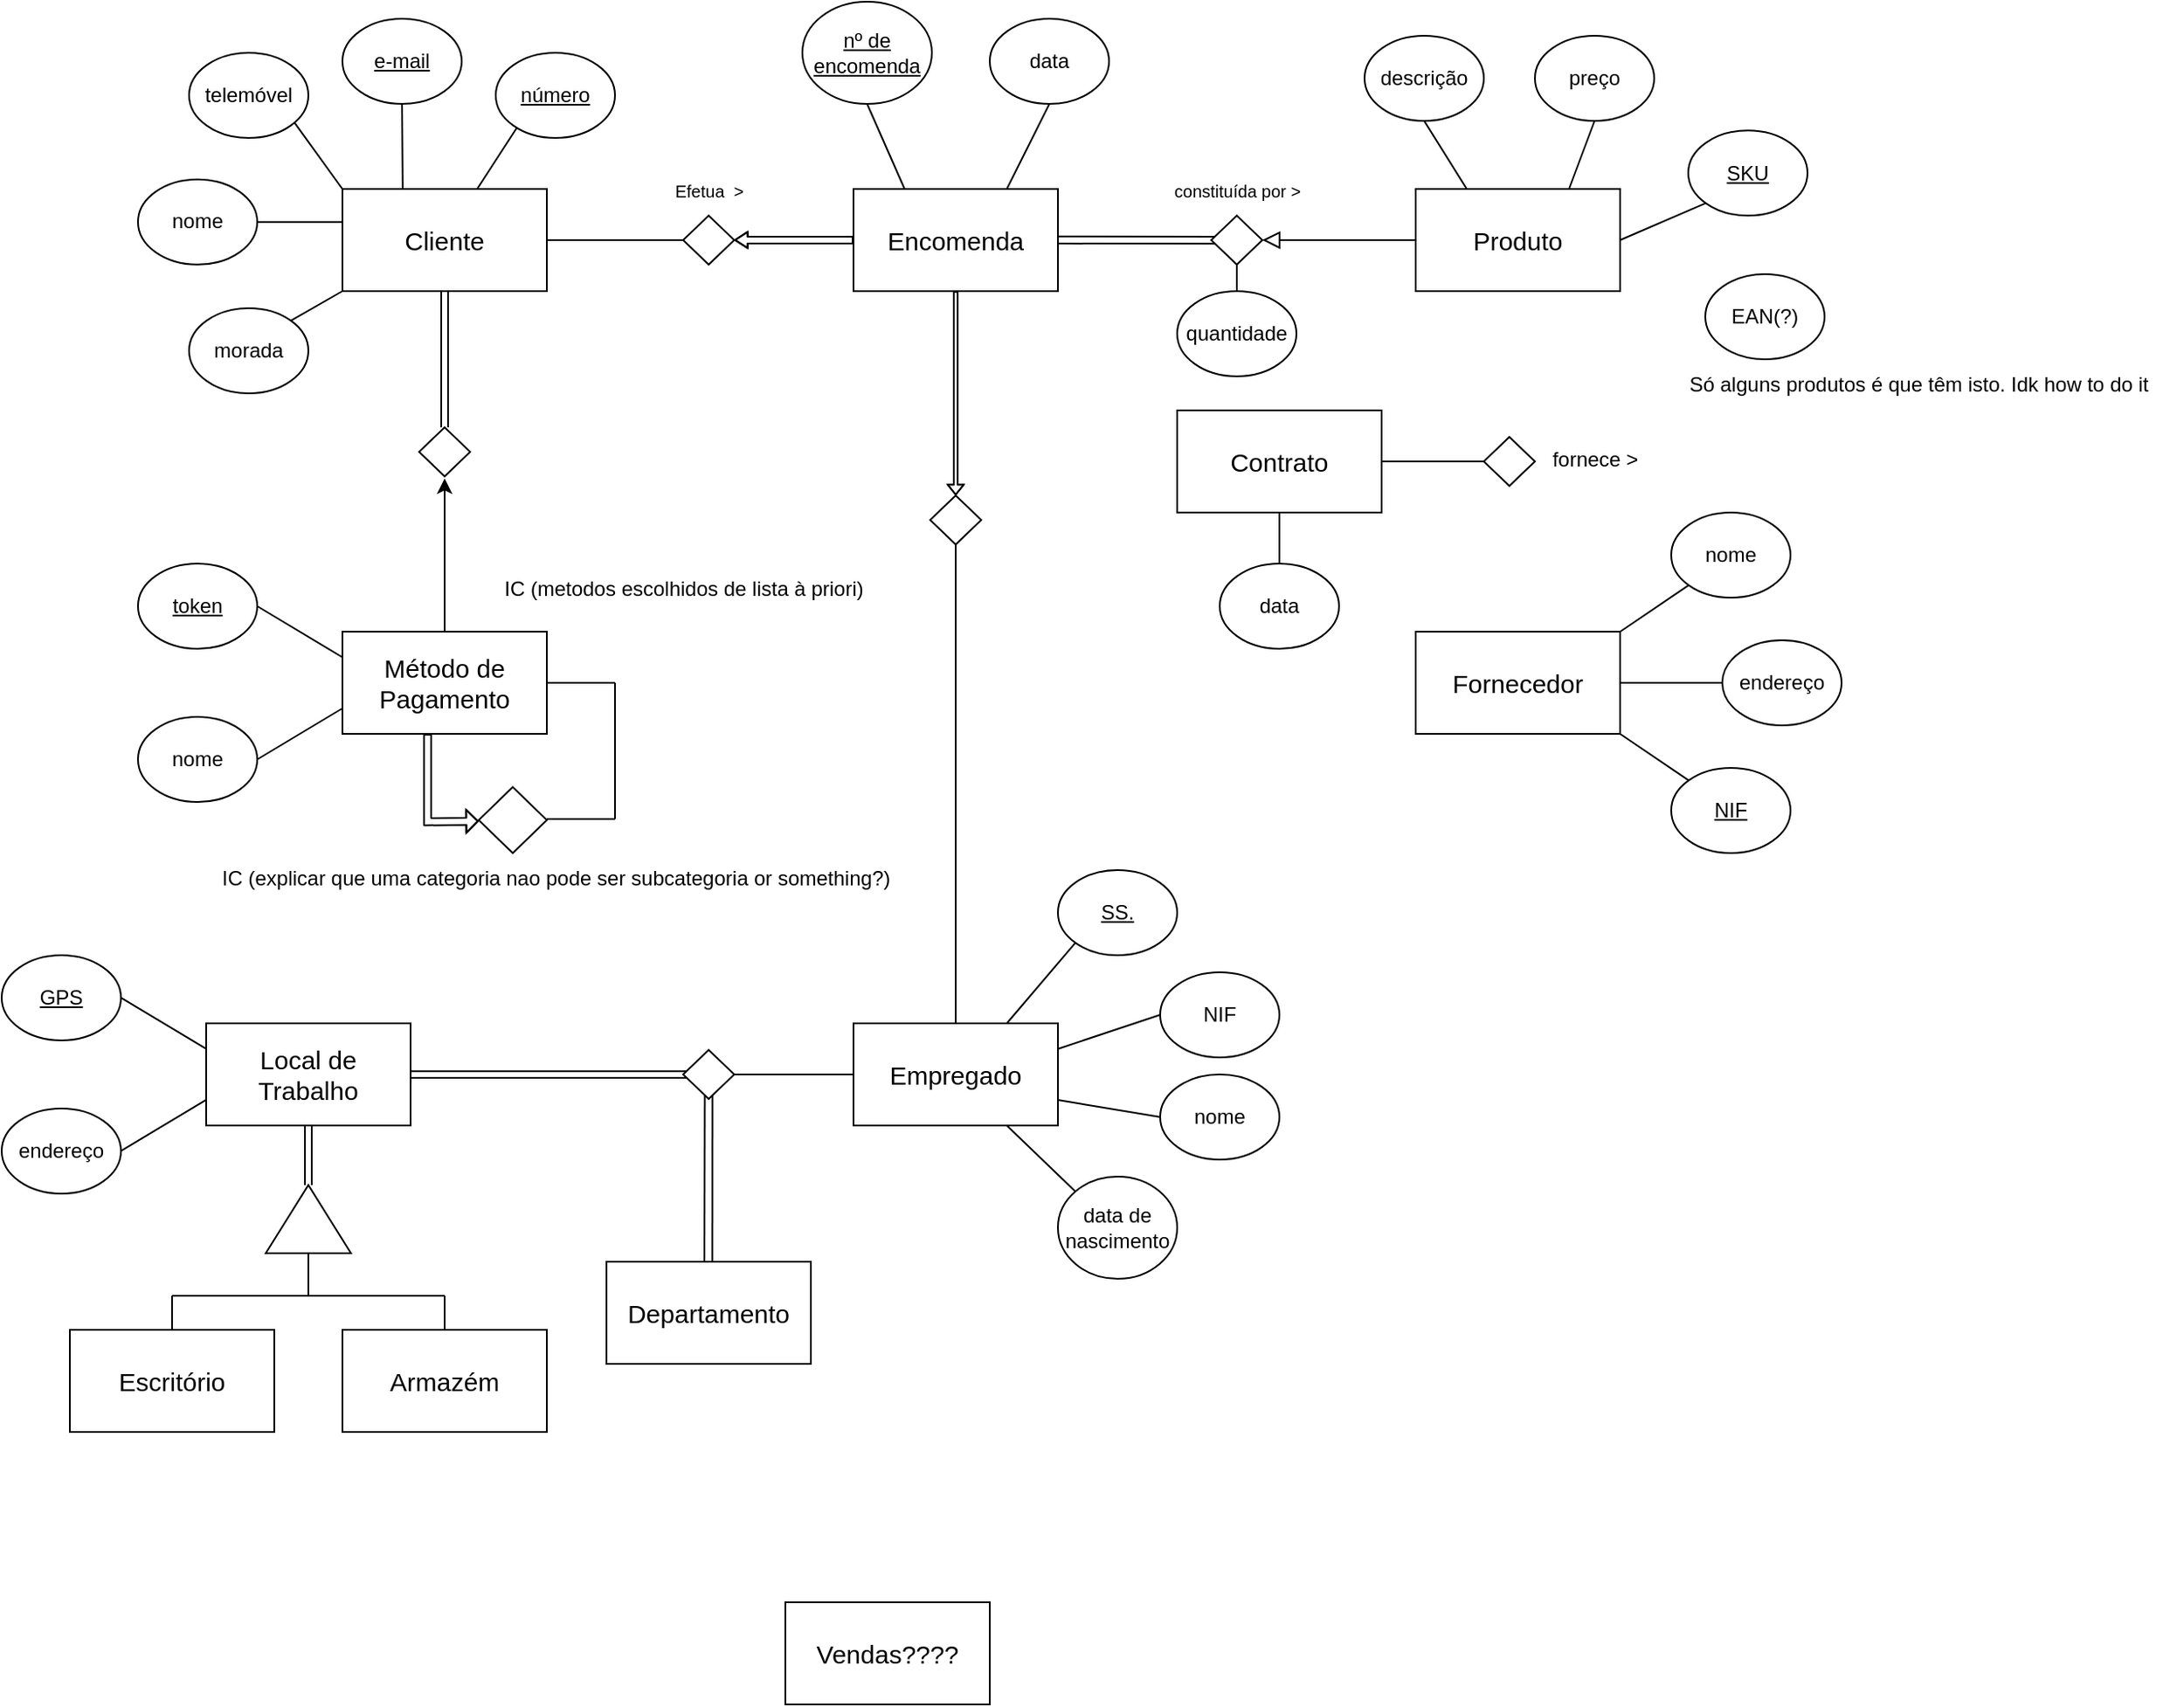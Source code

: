 <mxGraphModel dx="2562" dy="1029" grid="1" gridSize="10" guides="1" tooltips="1" connect="1" arrows="1" fold="1" page="1" pageScale="1" pageWidth="827" pageHeight="1169" math="0" shadow="0">
  <root>
    <mxCell id="WIyWlLk6GJQsqaUBKTNV-0" />
    <mxCell id="WIyWlLk6GJQsqaUBKTNV-1" parent="WIyWlLk6GJQsqaUBKTNV-0" />
    <mxCell id="dUlK9dB9uf_rlsajjsYS-0" value="&lt;font style=&quot;font-size: 15px;&quot;&gt;Cliente&lt;/font&gt;" style="rounded=0;whiteSpace=wrap;html=1;" parent="WIyWlLk6GJQsqaUBKTNV-1" vertex="1">
      <mxGeometry x="120" y="110" width="120" height="60" as="geometry" />
    </mxCell>
    <mxCell id="dUlK9dB9uf_rlsajjsYS-1" value="" style="rhombus;whiteSpace=wrap;html=1;" parent="WIyWlLk6GJQsqaUBKTNV-1" vertex="1">
      <mxGeometry x="320" y="125.63" width="30" height="28.75" as="geometry" />
    </mxCell>
    <mxCell id="GSne50RD3aK7SdSidEnD-7" style="edgeStyle=orthogonalEdgeStyle;rounded=0;orthogonalLoop=1;jettySize=auto;html=1;exitX=0.5;exitY=1;exitDx=0;exitDy=0;entryX=0.5;entryY=0;entryDx=0;entryDy=0;shape=flexArrow;strokeWidth=1;endSize=1.612;endWidth=6.097;width=2.245;" edge="1" parent="WIyWlLk6GJQsqaUBKTNV-1" source="dUlK9dB9uf_rlsajjsYS-2" target="GSne50RD3aK7SdSidEnD-0">
      <mxGeometry relative="1" as="geometry">
        <Array as="points">
          <mxPoint x="480" y="270" />
          <mxPoint x="480" y="270" />
        </Array>
      </mxGeometry>
    </mxCell>
    <mxCell id="dUlK9dB9uf_rlsajjsYS-2" value="&lt;font style=&quot;font-size: 15px;&quot;&gt;Encomenda&lt;/font&gt;" style="rounded=0;whiteSpace=wrap;html=1;" parent="WIyWlLk6GJQsqaUBKTNV-1" vertex="1">
      <mxGeometry x="420" y="110.01" width="120" height="60" as="geometry" />
    </mxCell>
    <mxCell id="dUlK9dB9uf_rlsajjsYS-3" value="" style="endArrow=none;html=1;rounded=0;entryX=0;entryY=0.5;entryDx=0;entryDy=0;exitX=1;exitY=0.5;exitDx=0;exitDy=0;" parent="WIyWlLk6GJQsqaUBKTNV-1" source="dUlK9dB9uf_rlsajjsYS-0" target="dUlK9dB9uf_rlsajjsYS-1" edge="1">
      <mxGeometry width="50" height="50" relative="1" as="geometry">
        <mxPoint x="270" y="180" as="sourcePoint" />
        <mxPoint x="320" y="130" as="targetPoint" />
      </mxGeometry>
    </mxCell>
    <mxCell id="dUlK9dB9uf_rlsajjsYS-9" value="" style="shape=flexArrow;endArrow=classic;html=1;rounded=0;endWidth=4.567;endSize=2.118;width=3.958;" parent="WIyWlLk6GJQsqaUBKTNV-1" edge="1">
      <mxGeometry width="50" height="50" relative="1" as="geometry">
        <mxPoint x="420" y="140" as="sourcePoint" />
        <mxPoint x="350" y="139.96" as="targetPoint" />
        <Array as="points">
          <mxPoint x="390" y="139.96" />
        </Array>
      </mxGeometry>
    </mxCell>
    <mxCell id="dUlK9dB9uf_rlsajjsYS-12" value="&lt;u&gt;número&lt;/u&gt;" style="ellipse;whiteSpace=wrap;html=1;" parent="WIyWlLk6GJQsqaUBKTNV-1" vertex="1">
      <mxGeometry x="210" y="30" width="70" height="50" as="geometry" />
    </mxCell>
    <mxCell id="dUlK9dB9uf_rlsajjsYS-14" value="e-mail" style="ellipse;whiteSpace=wrap;html=1;fontStyle=4" parent="WIyWlLk6GJQsqaUBKTNV-1" vertex="1">
      <mxGeometry x="120" y="10" width="70" height="50" as="geometry" />
    </mxCell>
    <mxCell id="dUlK9dB9uf_rlsajjsYS-16" value="telemóvel" style="ellipse;whiteSpace=wrap;html=1;" parent="WIyWlLk6GJQsqaUBKTNV-1" vertex="1">
      <mxGeometry x="30" y="30" width="70" height="50" as="geometry" />
    </mxCell>
    <mxCell id="dUlK9dB9uf_rlsajjsYS-17" value="nome" style="ellipse;whiteSpace=wrap;html=1;" parent="WIyWlLk6GJQsqaUBKTNV-1" vertex="1">
      <mxGeometry y="104.38" width="70" height="50" as="geometry" />
    </mxCell>
    <mxCell id="dUlK9dB9uf_rlsajjsYS-18" value="morada" style="ellipse;whiteSpace=wrap;html=1;" parent="WIyWlLk6GJQsqaUBKTNV-1" vertex="1">
      <mxGeometry x="30" y="180" width="70" height="50" as="geometry" />
    </mxCell>
    <mxCell id="dUlK9dB9uf_rlsajjsYS-19" value="" style="endArrow=none;html=1;rounded=0;entryX=0.5;entryY=1;entryDx=0;entryDy=0;exitX=0.295;exitY=0.005;exitDx=0;exitDy=0;exitPerimeter=0;" parent="WIyWlLk6GJQsqaUBKTNV-1" source="dUlK9dB9uf_rlsajjsYS-0" target="dUlK9dB9uf_rlsajjsYS-14" edge="1">
      <mxGeometry width="50" height="50" relative="1" as="geometry">
        <mxPoint x="120" y="160" as="sourcePoint" />
        <mxPoint x="170" y="110" as="targetPoint" />
      </mxGeometry>
    </mxCell>
    <mxCell id="dUlK9dB9uf_rlsajjsYS-21" value="" style="endArrow=none;html=1;rounded=0;entryX=0.175;entryY=0.885;entryDx=0;entryDy=0;entryPerimeter=0;exitX=0.659;exitY=0;exitDx=0;exitDy=0;exitPerimeter=0;" parent="WIyWlLk6GJQsqaUBKTNV-1" source="dUlK9dB9uf_rlsajjsYS-0" target="dUlK9dB9uf_rlsajjsYS-12" edge="1">
      <mxGeometry width="50" height="50" relative="1" as="geometry">
        <mxPoint x="130" y="130" as="sourcePoint" />
        <mxPoint x="180" y="80" as="targetPoint" />
      </mxGeometry>
    </mxCell>
    <mxCell id="dUlK9dB9uf_rlsajjsYS-22" value="" style="endArrow=none;html=1;rounded=0;entryX=0.883;entryY=0.819;entryDx=0;entryDy=0;entryPerimeter=0;exitX=0;exitY=0;exitDx=0;exitDy=0;" parent="WIyWlLk6GJQsqaUBKTNV-1" source="dUlK9dB9uf_rlsajjsYS-0" target="dUlK9dB9uf_rlsajjsYS-16" edge="1">
      <mxGeometry width="50" height="50" relative="1" as="geometry">
        <mxPoint x="100" y="120" as="sourcePoint" />
        <mxPoint x="150" y="70" as="targetPoint" />
      </mxGeometry>
    </mxCell>
    <mxCell id="dUlK9dB9uf_rlsajjsYS-23" value="" style="endArrow=none;html=1;rounded=0;entryX=0.001;entryY=0.323;entryDx=0;entryDy=0;entryPerimeter=0;exitX=1;exitY=0.5;exitDx=0;exitDy=0;" parent="WIyWlLk6GJQsqaUBKTNV-1" source="dUlK9dB9uf_rlsajjsYS-17" target="dUlK9dB9uf_rlsajjsYS-0" edge="1">
      <mxGeometry width="50" height="50" relative="1" as="geometry">
        <mxPoint x="50" y="150" as="sourcePoint" />
        <mxPoint x="100" y="100" as="targetPoint" />
      </mxGeometry>
    </mxCell>
    <mxCell id="dUlK9dB9uf_rlsajjsYS-24" value="" style="endArrow=none;html=1;rounded=0;exitX=1;exitY=0;exitDx=0;exitDy=0;entryX=0;entryY=1;entryDx=0;entryDy=0;" parent="WIyWlLk6GJQsqaUBKTNV-1" source="dUlK9dB9uf_rlsajjsYS-18" target="dUlK9dB9uf_rlsajjsYS-0" edge="1">
      <mxGeometry width="50" height="50" relative="1" as="geometry">
        <mxPoint x="70" y="200" as="sourcePoint" />
        <mxPoint x="120" y="150" as="targetPoint" />
      </mxGeometry>
    </mxCell>
    <mxCell id="dUlK9dB9uf_rlsajjsYS-26" value="&lt;u&gt;nº de encomenda&lt;/u&gt;" style="ellipse;whiteSpace=wrap;html=1;" parent="WIyWlLk6GJQsqaUBKTNV-1" vertex="1">
      <mxGeometry x="390" width="76" height="60" as="geometry" />
    </mxCell>
    <mxCell id="dUlK9dB9uf_rlsajjsYS-27" value="data" style="ellipse;whiteSpace=wrap;html=1;" parent="WIyWlLk6GJQsqaUBKTNV-1" vertex="1">
      <mxGeometry x="500" y="10" width="70" height="50" as="geometry" />
    </mxCell>
    <mxCell id="dUlK9dB9uf_rlsajjsYS-28" value="" style="endArrow=none;html=1;rounded=0;entryX=0.5;entryY=1;entryDx=0;entryDy=0;exitX=0.75;exitY=0;exitDx=0;exitDy=0;" parent="WIyWlLk6GJQsqaUBKTNV-1" source="dUlK9dB9uf_rlsajjsYS-2" target="dUlK9dB9uf_rlsajjsYS-27" edge="1">
      <mxGeometry width="50" height="50" relative="1" as="geometry">
        <mxPoint x="480" y="140" as="sourcePoint" />
        <mxPoint x="530" y="90" as="targetPoint" />
      </mxGeometry>
    </mxCell>
    <mxCell id="dUlK9dB9uf_rlsajjsYS-29" value="" style="endArrow=none;html=1;rounded=0;entryX=0.5;entryY=1;entryDx=0;entryDy=0;exitX=0.25;exitY=0;exitDx=0;exitDy=0;" parent="WIyWlLk6GJQsqaUBKTNV-1" source="dUlK9dB9uf_rlsajjsYS-2" target="dUlK9dB9uf_rlsajjsYS-26" edge="1">
      <mxGeometry width="50" height="50" relative="1" as="geometry">
        <mxPoint x="490" y="120" as="sourcePoint" />
        <mxPoint x="540" y="70" as="targetPoint" />
      </mxGeometry>
    </mxCell>
    <mxCell id="dUlK9dB9uf_rlsajjsYS-30" value="" style="rhombus;whiteSpace=wrap;html=1;" parent="WIyWlLk6GJQsqaUBKTNV-1" vertex="1">
      <mxGeometry x="630" y="125.63" width="30" height="28.75" as="geometry" />
    </mxCell>
    <mxCell id="dUlK9dB9uf_rlsajjsYS-31" value="&lt;font style=&quot;font-size: 15px;&quot;&gt;Produto&lt;/font&gt;" style="rounded=0;whiteSpace=wrap;html=1;" parent="WIyWlLk6GJQsqaUBKTNV-1" vertex="1">
      <mxGeometry x="750" y="110" width="120" height="60" as="geometry" />
    </mxCell>
    <mxCell id="dUlK9dB9uf_rlsajjsYS-32" value="" style="rounded=0;html=1;jettySize=auto;orthogonalLoop=1;fontSize=11;endArrow=block;endFill=0;endSize=8;strokeWidth=1;shadow=0;labelBackgroundColor=none;edgeStyle=orthogonalEdgeStyle;entryX=1;entryY=0.5;entryDx=0;entryDy=0;exitX=0;exitY=0.5;exitDx=0;exitDy=0;" parent="WIyWlLk6GJQsqaUBKTNV-1" source="dUlK9dB9uf_rlsajjsYS-31" target="dUlK9dB9uf_rlsajjsYS-30" edge="1">
      <mxGeometry relative="1" as="geometry">
        <mxPoint x="700.03" y="114.37" as="sourcePoint" />
        <mxPoint x="699.996" y="164.398" as="targetPoint" />
        <Array as="points" />
      </mxGeometry>
    </mxCell>
    <mxCell id="dUlK9dB9uf_rlsajjsYS-34" value="" style="endArrow=none;html=1;rounded=0;entryX=0.069;entryY=0.43;entryDx=0;entryDy=0;entryPerimeter=0;exitX=1;exitY=0.465;exitDx=0;exitDy=0;exitPerimeter=0;" parent="WIyWlLk6GJQsqaUBKTNV-1" source="dUlK9dB9uf_rlsajjsYS-2" target="dUlK9dB9uf_rlsajjsYS-30" edge="1">
      <mxGeometry width="50" height="50" relative="1" as="geometry">
        <mxPoint x="560" y="180" as="sourcePoint" />
        <mxPoint x="610" y="130" as="targetPoint" />
      </mxGeometry>
    </mxCell>
    <mxCell id="dUlK9dB9uf_rlsajjsYS-35" value="" style="endArrow=none;html=1;rounded=0;entryX=0.071;entryY=0.574;entryDx=0;entryDy=0;entryPerimeter=0;exitX=1.002;exitY=0.534;exitDx=0;exitDy=0;exitPerimeter=0;" parent="WIyWlLk6GJQsqaUBKTNV-1" source="dUlK9dB9uf_rlsajjsYS-2" target="dUlK9dB9uf_rlsajjsYS-30" edge="1">
      <mxGeometry width="50" height="50" relative="1" as="geometry">
        <mxPoint x="540" y="139.96" as="sourcePoint" />
        <mxPoint x="632" y="139.96" as="targetPoint" />
      </mxGeometry>
    </mxCell>
    <mxCell id="dUlK9dB9uf_rlsajjsYS-36" value="descrição" style="ellipse;whiteSpace=wrap;html=1;" parent="WIyWlLk6GJQsqaUBKTNV-1" vertex="1">
      <mxGeometry x="720" y="20" width="70" height="50" as="geometry" />
    </mxCell>
    <mxCell id="dUlK9dB9uf_rlsajjsYS-37" value="preço" style="ellipse;whiteSpace=wrap;html=1;" parent="WIyWlLk6GJQsqaUBKTNV-1" vertex="1">
      <mxGeometry x="820" y="20" width="70" height="50" as="geometry" />
    </mxCell>
    <mxCell id="dUlK9dB9uf_rlsajjsYS-38" value="&lt;u&gt;SKU&lt;/u&gt;" style="ellipse;whiteSpace=wrap;html=1;" parent="WIyWlLk6GJQsqaUBKTNV-1" vertex="1">
      <mxGeometry x="910" y="75.63" width="70" height="50" as="geometry" />
    </mxCell>
    <mxCell id="dUlK9dB9uf_rlsajjsYS-40" value="EAN(?)" style="ellipse;whiteSpace=wrap;html=1;" parent="WIyWlLk6GJQsqaUBKTNV-1" vertex="1">
      <mxGeometry x="920" y="160" width="70" height="50" as="geometry" />
    </mxCell>
    <mxCell id="dUlK9dB9uf_rlsajjsYS-41" value="" style="endArrow=none;html=1;rounded=0;entryX=0.5;entryY=1;entryDx=0;entryDy=0;exitX=0.25;exitY=0;exitDx=0;exitDy=0;" parent="WIyWlLk6GJQsqaUBKTNV-1" source="dUlK9dB9uf_rlsajjsYS-31" target="dUlK9dB9uf_rlsajjsYS-36" edge="1">
      <mxGeometry width="50" height="50" relative="1" as="geometry">
        <mxPoint x="710" y="170" as="sourcePoint" />
        <mxPoint x="760" y="120" as="targetPoint" />
      </mxGeometry>
    </mxCell>
    <mxCell id="dUlK9dB9uf_rlsajjsYS-42" value="" style="endArrow=none;html=1;rounded=0;entryX=0.5;entryY=1;entryDx=0;entryDy=0;exitX=0.75;exitY=0;exitDx=0;exitDy=0;" parent="WIyWlLk6GJQsqaUBKTNV-1" source="dUlK9dB9uf_rlsajjsYS-31" target="dUlK9dB9uf_rlsajjsYS-37" edge="1">
      <mxGeometry width="50" height="50" relative="1" as="geometry">
        <mxPoint x="710" y="150" as="sourcePoint" />
        <mxPoint x="760" y="100" as="targetPoint" />
      </mxGeometry>
    </mxCell>
    <mxCell id="dUlK9dB9uf_rlsajjsYS-43" value="" style="endArrow=none;html=1;rounded=0;entryX=0;entryY=1;entryDx=0;entryDy=0;exitX=1;exitY=0.5;exitDx=0;exitDy=0;" parent="WIyWlLk6GJQsqaUBKTNV-1" source="dUlK9dB9uf_rlsajjsYS-31" target="dUlK9dB9uf_rlsajjsYS-38" edge="1">
      <mxGeometry width="50" height="50" relative="1" as="geometry">
        <mxPoint x="830" y="170" as="sourcePoint" />
        <mxPoint x="880" y="120" as="targetPoint" />
      </mxGeometry>
    </mxCell>
    <mxCell id="dUlK9dB9uf_rlsajjsYS-44" value="&lt;font style=&quot;font-size: 10px;&quot;&gt;Efetua&amp;nbsp; &amp;gt;&lt;/font&gt;" style="text;html=1;align=center;verticalAlign=middle;resizable=0;points=[];autosize=1;strokeColor=none;fillColor=none;" parent="WIyWlLk6GJQsqaUBKTNV-1" vertex="1">
      <mxGeometry x="300" y="95.63" width="70" height="30" as="geometry" />
    </mxCell>
    <mxCell id="dUlK9dB9uf_rlsajjsYS-45" value="&lt;font style=&quot;font-size: 10px;&quot;&gt;constituída por &amp;gt;&lt;/font&gt;" style="text;html=1;align=center;verticalAlign=middle;resizable=0;points=[];autosize=1;strokeColor=none;fillColor=none;" parent="WIyWlLk6GJQsqaUBKTNV-1" vertex="1">
      <mxGeometry x="595" y="95.63" width="100" height="30" as="geometry" />
    </mxCell>
    <mxCell id="dUlK9dB9uf_rlsajjsYS-46" value="&lt;font style=&quot;font-size: 15px;&quot;&gt;Fornecedor&lt;/font&gt;" style="rounded=0;whiteSpace=wrap;html=1;" parent="WIyWlLk6GJQsqaUBKTNV-1" vertex="1">
      <mxGeometry x="750" y="370" width="120" height="60" as="geometry" />
    </mxCell>
    <mxCell id="dUlK9dB9uf_rlsajjsYS-47" value="&lt;font style=&quot;font-size: 15px;&quot;&gt;Método de Pagamento&lt;/font&gt;" style="rounded=0;whiteSpace=wrap;html=1;" parent="WIyWlLk6GJQsqaUBKTNV-1" vertex="1">
      <mxGeometry x="120" y="370" width="120" height="60" as="geometry" />
    </mxCell>
    <mxCell id="dUlK9dB9uf_rlsajjsYS-49" value="&lt;u&gt;token&lt;/u&gt;" style="ellipse;whiteSpace=wrap;html=1;" parent="WIyWlLk6GJQsqaUBKTNV-1" vertex="1">
      <mxGeometry y="330" width="70" height="50" as="geometry" />
    </mxCell>
    <mxCell id="dUlK9dB9uf_rlsajjsYS-50" value="nome" style="ellipse;whiteSpace=wrap;html=1;" parent="WIyWlLk6GJQsqaUBKTNV-1" vertex="1">
      <mxGeometry y="420" width="70" height="50" as="geometry" />
    </mxCell>
    <mxCell id="dUlK9dB9uf_rlsajjsYS-51" value="" style="endArrow=none;html=1;rounded=0;exitX=1;exitY=0.5;exitDx=0;exitDy=0;entryX=0;entryY=0.25;entryDx=0;entryDy=0;" parent="WIyWlLk6GJQsqaUBKTNV-1" source="dUlK9dB9uf_rlsajjsYS-49" target="dUlK9dB9uf_rlsajjsYS-47" edge="1">
      <mxGeometry width="50" height="50" relative="1" as="geometry">
        <mxPoint x="50" y="410" as="sourcePoint" />
        <mxPoint x="100" y="360" as="targetPoint" />
      </mxGeometry>
    </mxCell>
    <mxCell id="dUlK9dB9uf_rlsajjsYS-52" value="" style="endArrow=none;html=1;rounded=0;entryX=0;entryY=0.75;entryDx=0;entryDy=0;exitX=1;exitY=0.5;exitDx=0;exitDy=0;" parent="WIyWlLk6GJQsqaUBKTNV-1" source="dUlK9dB9uf_rlsajjsYS-50" target="dUlK9dB9uf_rlsajjsYS-47" edge="1">
      <mxGeometry width="50" height="50" relative="1" as="geometry">
        <mxPoint x="60" y="450" as="sourcePoint" />
        <mxPoint x="110" y="400" as="targetPoint" />
      </mxGeometry>
    </mxCell>
    <mxCell id="dUlK9dB9uf_rlsajjsYS-53" value="&lt;font style=&quot;font-size: 15px;&quot;&gt;Local de Trabalho&lt;/font&gt;" style="rounded=0;whiteSpace=wrap;html=1;" parent="WIyWlLk6GJQsqaUBKTNV-1" vertex="1">
      <mxGeometry x="40" y="599.99" width="120" height="60" as="geometry" />
    </mxCell>
    <mxCell id="GSne50RD3aK7SdSidEnD-6" style="edgeStyle=orthogonalEdgeStyle;rounded=0;orthogonalLoop=1;jettySize=auto;html=1;exitX=0.5;exitY=0;exitDx=0;exitDy=0;entryX=0.5;entryY=1;entryDx=0;entryDy=0;endArrow=none;endFill=0;" edge="1" parent="WIyWlLk6GJQsqaUBKTNV-1" source="dUlK9dB9uf_rlsajjsYS-54" target="GSne50RD3aK7SdSidEnD-0">
      <mxGeometry relative="1" as="geometry" />
    </mxCell>
    <mxCell id="dUlK9dB9uf_rlsajjsYS-54" value="&lt;font style=&quot;font-size: 15px;&quot;&gt;Empregado&lt;/font&gt;" style="rounded=0;whiteSpace=wrap;html=1;" parent="WIyWlLk6GJQsqaUBKTNV-1" vertex="1">
      <mxGeometry x="420" y="600" width="120" height="60" as="geometry" />
    </mxCell>
    <mxCell id="dUlK9dB9uf_rlsajjsYS-55" value="&lt;u&gt;SS.&lt;/u&gt;" style="ellipse;whiteSpace=wrap;html=1;" parent="WIyWlLk6GJQsqaUBKTNV-1" vertex="1">
      <mxGeometry x="540" y="510" width="70" height="50" as="geometry" />
    </mxCell>
    <mxCell id="dUlK9dB9uf_rlsajjsYS-57" value="NIF" style="ellipse;whiteSpace=wrap;html=1;" parent="WIyWlLk6GJQsqaUBKTNV-1" vertex="1">
      <mxGeometry x="600" y="570" width="70" height="50" as="geometry" />
    </mxCell>
    <mxCell id="dUlK9dB9uf_rlsajjsYS-58" value="nome" style="ellipse;whiteSpace=wrap;html=1;" parent="WIyWlLk6GJQsqaUBKTNV-1" vertex="1">
      <mxGeometry x="600" y="630" width="70" height="50" as="geometry" />
    </mxCell>
    <mxCell id="dUlK9dB9uf_rlsajjsYS-59" value="data de nascimento" style="ellipse;whiteSpace=wrap;html=1;" parent="WIyWlLk6GJQsqaUBKTNV-1" vertex="1">
      <mxGeometry x="540" y="690" width="70" height="60" as="geometry" />
    </mxCell>
    <mxCell id="dUlK9dB9uf_rlsajjsYS-60" value="" style="endArrow=none;html=1;rounded=0;entryX=0;entryY=0;entryDx=0;entryDy=0;exitX=0.75;exitY=1;exitDx=0;exitDy=0;" parent="WIyWlLk6GJQsqaUBKTNV-1" source="dUlK9dB9uf_rlsajjsYS-54" target="dUlK9dB9uf_rlsajjsYS-59" edge="1">
      <mxGeometry width="50" height="50" relative="1" as="geometry">
        <mxPoint x="460" y="740" as="sourcePoint" />
        <mxPoint x="510" y="690" as="targetPoint" />
      </mxGeometry>
    </mxCell>
    <mxCell id="dUlK9dB9uf_rlsajjsYS-61" value="" style="endArrow=none;html=1;rounded=0;entryX=0;entryY=1;entryDx=0;entryDy=0;exitX=0.75;exitY=0;exitDx=0;exitDy=0;" parent="WIyWlLk6GJQsqaUBKTNV-1" source="dUlK9dB9uf_rlsajjsYS-54" target="dUlK9dB9uf_rlsajjsYS-55" edge="1">
      <mxGeometry width="50" height="50" relative="1" as="geometry">
        <mxPoint x="470" y="620" as="sourcePoint" />
        <mxPoint x="520" y="570" as="targetPoint" />
      </mxGeometry>
    </mxCell>
    <mxCell id="dUlK9dB9uf_rlsajjsYS-62" value="" style="endArrow=none;html=1;rounded=0;entryX=0;entryY=0.5;entryDx=0;entryDy=0;exitX=1;exitY=0.25;exitDx=0;exitDy=0;" parent="WIyWlLk6GJQsqaUBKTNV-1" source="dUlK9dB9uf_rlsajjsYS-54" target="dUlK9dB9uf_rlsajjsYS-57" edge="1">
      <mxGeometry width="50" height="50" relative="1" as="geometry">
        <mxPoint x="530" y="680" as="sourcePoint" />
        <mxPoint x="580" y="630" as="targetPoint" />
      </mxGeometry>
    </mxCell>
    <mxCell id="dUlK9dB9uf_rlsajjsYS-63" value="" style="endArrow=none;html=1;rounded=0;entryX=0;entryY=0.5;entryDx=0;entryDy=0;exitX=1;exitY=0.75;exitDx=0;exitDy=0;" parent="WIyWlLk6GJQsqaUBKTNV-1" source="dUlK9dB9uf_rlsajjsYS-54" target="dUlK9dB9uf_rlsajjsYS-58" edge="1">
      <mxGeometry width="50" height="50" relative="1" as="geometry">
        <mxPoint x="520" y="710" as="sourcePoint" />
        <mxPoint x="570" y="660" as="targetPoint" />
      </mxGeometry>
    </mxCell>
    <mxCell id="dUlK9dB9uf_rlsajjsYS-65" value="" style="rhombus;whiteSpace=wrap;html=1;" parent="WIyWlLk6GJQsqaUBKTNV-1" vertex="1">
      <mxGeometry x="320" y="615.62" width="30" height="28.75" as="geometry" />
    </mxCell>
    <mxCell id="dUlK9dB9uf_rlsajjsYS-66" value="&lt;u&gt;GPS&lt;/u&gt;" style="ellipse;whiteSpace=wrap;html=1;" parent="WIyWlLk6GJQsqaUBKTNV-1" vertex="1">
      <mxGeometry x="-80" y="559.99" width="70" height="50" as="geometry" />
    </mxCell>
    <mxCell id="dUlK9dB9uf_rlsajjsYS-67" value="endereço" style="ellipse;whiteSpace=wrap;html=1;" parent="WIyWlLk6GJQsqaUBKTNV-1" vertex="1">
      <mxGeometry x="-80" y="649.99" width="70" height="50" as="geometry" />
    </mxCell>
    <mxCell id="dUlK9dB9uf_rlsajjsYS-68" value="" style="endArrow=none;html=1;rounded=0;entryX=1;entryY=0.5;entryDx=0;entryDy=0;exitX=0;exitY=0.25;exitDx=0;exitDy=0;" parent="WIyWlLk6GJQsqaUBKTNV-1" source="dUlK9dB9uf_rlsajjsYS-53" target="dUlK9dB9uf_rlsajjsYS-66" edge="1">
      <mxGeometry width="50" height="50" relative="1" as="geometry">
        <mxPoint x="-50" y="679.99" as="sourcePoint" />
        <mxPoint y="629.99" as="targetPoint" />
      </mxGeometry>
    </mxCell>
    <mxCell id="dUlK9dB9uf_rlsajjsYS-69" value="" style="endArrow=none;html=1;rounded=0;entryX=0;entryY=0.75;entryDx=0;entryDy=0;exitX=1;exitY=0.5;exitDx=0;exitDy=0;" parent="WIyWlLk6GJQsqaUBKTNV-1" source="dUlK9dB9uf_rlsajjsYS-67" target="dUlK9dB9uf_rlsajjsYS-53" edge="1">
      <mxGeometry width="50" height="50" relative="1" as="geometry">
        <mxPoint x="-40" y="709.99" as="sourcePoint" />
        <mxPoint x="10" y="659.99" as="targetPoint" />
      </mxGeometry>
    </mxCell>
    <mxCell id="dUlK9dB9uf_rlsajjsYS-70" value="" style="endArrow=none;html=1;rounded=0;entryX=0;entryY=0.5;entryDx=0;entryDy=0;exitX=1;exitY=0.5;exitDx=0;exitDy=0;" parent="WIyWlLk6GJQsqaUBKTNV-1" source="dUlK9dB9uf_rlsajjsYS-65" target="dUlK9dB9uf_rlsajjsYS-54" edge="1">
      <mxGeometry width="50" height="50" relative="1" as="geometry">
        <mxPoint x="330" y="710" as="sourcePoint" />
        <mxPoint x="380" y="660" as="targetPoint" />
      </mxGeometry>
    </mxCell>
    <mxCell id="dUlK9dB9uf_rlsajjsYS-71" value="" style="endArrow=none;html=1;rounded=0;entryX=0.063;entryY=0.434;entryDx=0;entryDy=0;entryPerimeter=0;exitX=1.002;exitY=0.469;exitDx=0;exitDy=0;exitPerimeter=0;" parent="WIyWlLk6GJQsqaUBKTNV-1" source="dUlK9dB9uf_rlsajjsYS-53" target="dUlK9dB9uf_rlsajjsYS-65" edge="1">
      <mxGeometry width="50" height="50" relative="1" as="geometry">
        <mxPoint x="250" y="670" as="sourcePoint" />
        <mxPoint x="300" y="620" as="targetPoint" />
      </mxGeometry>
    </mxCell>
    <mxCell id="dUlK9dB9uf_rlsajjsYS-72" value="" style="endArrow=none;html=1;rounded=0;entryX=0.066;entryY=0.568;entryDx=0;entryDy=0;entryPerimeter=0;exitX=1.001;exitY=0.533;exitDx=0;exitDy=0;exitPerimeter=0;" parent="WIyWlLk6GJQsqaUBKTNV-1" source="dUlK9dB9uf_rlsajjsYS-53" target="dUlK9dB9uf_rlsajjsYS-65" edge="1">
      <mxGeometry width="50" height="50" relative="1" as="geometry">
        <mxPoint x="240" y="690" as="sourcePoint" />
        <mxPoint x="290" y="640" as="targetPoint" />
      </mxGeometry>
    </mxCell>
    <mxCell id="dUlK9dB9uf_rlsajjsYS-73" value="nome" style="ellipse;whiteSpace=wrap;html=1;" parent="WIyWlLk6GJQsqaUBKTNV-1" vertex="1">
      <mxGeometry x="900" y="300" width="70" height="50" as="geometry" />
    </mxCell>
    <mxCell id="dUlK9dB9uf_rlsajjsYS-75" value="endereço" style="ellipse;whiteSpace=wrap;html=1;" parent="WIyWlLk6GJQsqaUBKTNV-1" vertex="1">
      <mxGeometry x="930" y="375" width="70" height="50" as="geometry" />
    </mxCell>
    <mxCell id="dUlK9dB9uf_rlsajjsYS-76" value="&lt;u&gt;NIF&lt;/u&gt;" style="ellipse;whiteSpace=wrap;html=1;" parent="WIyWlLk6GJQsqaUBKTNV-1" vertex="1">
      <mxGeometry x="900" y="450" width="70" height="50" as="geometry" />
    </mxCell>
    <mxCell id="dUlK9dB9uf_rlsajjsYS-77" value="" style="endArrow=none;html=1;rounded=0;entryX=0;entryY=0.5;entryDx=0;entryDy=0;exitX=1;exitY=0.5;exitDx=0;exitDy=0;" parent="WIyWlLk6GJQsqaUBKTNV-1" source="dUlK9dB9uf_rlsajjsYS-46" target="dUlK9dB9uf_rlsajjsYS-75" edge="1">
      <mxGeometry width="50" height="50" relative="1" as="geometry">
        <mxPoint x="840" y="460" as="sourcePoint" />
        <mxPoint x="890" y="410" as="targetPoint" />
      </mxGeometry>
    </mxCell>
    <mxCell id="dUlK9dB9uf_rlsajjsYS-78" value="" style="endArrow=none;html=1;rounded=0;entryX=0;entryY=1;entryDx=0;entryDy=0;exitX=1;exitY=0;exitDx=0;exitDy=0;" parent="WIyWlLk6GJQsqaUBKTNV-1" source="dUlK9dB9uf_rlsajjsYS-46" target="dUlK9dB9uf_rlsajjsYS-73" edge="1">
      <mxGeometry width="50" height="50" relative="1" as="geometry">
        <mxPoint x="840" y="400" as="sourcePoint" />
        <mxPoint x="890" y="350" as="targetPoint" />
      </mxGeometry>
    </mxCell>
    <mxCell id="dUlK9dB9uf_rlsajjsYS-79" value="" style="endArrow=none;html=1;rounded=0;entryX=0;entryY=0;entryDx=0;entryDy=0;exitX=1;exitY=1;exitDx=0;exitDy=0;" parent="WIyWlLk6GJQsqaUBKTNV-1" source="dUlK9dB9uf_rlsajjsYS-46" target="dUlK9dB9uf_rlsajjsYS-76" edge="1">
      <mxGeometry width="50" height="50" relative="1" as="geometry">
        <mxPoint x="830" y="510" as="sourcePoint" />
        <mxPoint x="880" y="460" as="targetPoint" />
      </mxGeometry>
    </mxCell>
    <mxCell id="dUlK9dB9uf_rlsajjsYS-80" value="&lt;font style=&quot;font-size: 15px;&quot;&gt;Departamento&lt;/font&gt;" style="rounded=0;whiteSpace=wrap;html=1;" parent="WIyWlLk6GJQsqaUBKTNV-1" vertex="1">
      <mxGeometry x="275" y="740" width="120" height="60" as="geometry" />
    </mxCell>
    <mxCell id="dUlK9dB9uf_rlsajjsYS-81" value="" style="endArrow=none;html=1;rounded=0;entryX=0.424;entryY=0.932;entryDx=0;entryDy=0;entryPerimeter=0;exitX=0.479;exitY=0.003;exitDx=0;exitDy=0;exitPerimeter=0;" parent="WIyWlLk6GJQsqaUBKTNV-1" source="dUlK9dB9uf_rlsajjsYS-80" target="dUlK9dB9uf_rlsajjsYS-65" edge="1">
      <mxGeometry width="50" height="50" relative="1" as="geometry">
        <mxPoint x="310" y="720" as="sourcePoint" />
        <mxPoint x="330" y="650" as="targetPoint" />
      </mxGeometry>
    </mxCell>
    <mxCell id="dUlK9dB9uf_rlsajjsYS-82" value="" style="endArrow=none;html=1;rounded=0;entryX=0.574;entryY=0.927;entryDx=0;entryDy=0;entryPerimeter=0;exitX=0.518;exitY=0.003;exitDx=0;exitDy=0;exitPerimeter=0;" parent="WIyWlLk6GJQsqaUBKTNV-1" source="dUlK9dB9uf_rlsajjsYS-80" target="dUlK9dB9uf_rlsajjsYS-65" edge="1">
      <mxGeometry width="50" height="50" relative="1" as="geometry">
        <mxPoint x="340" y="730" as="sourcePoint" />
        <mxPoint x="350" y="650" as="targetPoint" />
      </mxGeometry>
    </mxCell>
    <mxCell id="dUlK9dB9uf_rlsajjsYS-83" value="&lt;font style=&quot;font-size: 15px;&quot;&gt;Vendas????&lt;/font&gt;" style="rounded=0;whiteSpace=wrap;html=1;" parent="WIyWlLk6GJQsqaUBKTNV-1" vertex="1">
      <mxGeometry x="380" y="940" width="120" height="60" as="geometry" />
    </mxCell>
    <mxCell id="TBSbjotnk0CT5dtNG1RA-0" value="&lt;font style=&quot;font-size: 15px;&quot;&gt;Escritório&lt;/font&gt;" style="rounded=0;whiteSpace=wrap;html=1;" parent="WIyWlLk6GJQsqaUBKTNV-1" vertex="1">
      <mxGeometry x="-40" y="780" width="120" height="60" as="geometry" />
    </mxCell>
    <mxCell id="TBSbjotnk0CT5dtNG1RA-2" value="&lt;font style=&quot;font-size: 15px;&quot;&gt;Armazém&lt;/font&gt;" style="rounded=0;whiteSpace=wrap;html=1;" parent="WIyWlLk6GJQsqaUBKTNV-1" vertex="1">
      <mxGeometry x="120" y="780" width="120" height="60" as="geometry" />
    </mxCell>
    <mxCell id="TBSbjotnk0CT5dtNG1RA-3" value="" style="triangle;whiteSpace=wrap;html=1;rotation=-90;" parent="WIyWlLk6GJQsqaUBKTNV-1" vertex="1">
      <mxGeometry x="80" y="690" width="40" height="50" as="geometry" />
    </mxCell>
    <mxCell id="TBSbjotnk0CT5dtNG1RA-4" value="" style="endArrow=none;html=1;rounded=0;" parent="WIyWlLk6GJQsqaUBKTNV-1" edge="1">
      <mxGeometry width="50" height="50" relative="1" as="geometry">
        <mxPoint x="20" y="760" as="sourcePoint" />
        <mxPoint x="180" y="760" as="targetPoint" />
      </mxGeometry>
    </mxCell>
    <mxCell id="TBSbjotnk0CT5dtNG1RA-5" value="" style="endArrow=none;html=1;rounded=0;exitX=0.5;exitY=0;exitDx=0;exitDy=0;" parent="WIyWlLk6GJQsqaUBKTNV-1" source="TBSbjotnk0CT5dtNG1RA-0" edge="1">
      <mxGeometry width="50" height="50" relative="1" as="geometry">
        <mxPoint x="-30" y="810" as="sourcePoint" />
        <mxPoint x="20" y="760" as="targetPoint" />
      </mxGeometry>
    </mxCell>
    <mxCell id="TBSbjotnk0CT5dtNG1RA-6" value="" style="endArrow=none;html=1;rounded=0;exitX=0.5;exitY=0;exitDx=0;exitDy=0;" parent="WIyWlLk6GJQsqaUBKTNV-1" source="TBSbjotnk0CT5dtNG1RA-2" edge="1">
      <mxGeometry width="50" height="50" relative="1" as="geometry">
        <mxPoint x="130" y="810" as="sourcePoint" />
        <mxPoint x="180" y="760" as="targetPoint" />
      </mxGeometry>
    </mxCell>
    <mxCell id="TBSbjotnk0CT5dtNG1RA-7" value="" style="endArrow=none;html=1;rounded=0;exitX=0;exitY=0.5;exitDx=0;exitDy=0;" parent="WIyWlLk6GJQsqaUBKTNV-1" source="TBSbjotnk0CT5dtNG1RA-3" edge="1">
      <mxGeometry width="50" height="50" relative="1" as="geometry">
        <mxPoint x="50" y="810" as="sourcePoint" />
        <mxPoint x="100" y="760" as="targetPoint" />
      </mxGeometry>
    </mxCell>
    <mxCell id="TBSbjotnk0CT5dtNG1RA-8" value="" style="shape=link;html=1;rounded=0;entryX=0.5;entryY=1;entryDx=0;entryDy=0;exitX=1;exitY=0.5;exitDx=0;exitDy=0;" parent="WIyWlLk6GJQsqaUBKTNV-1" source="TBSbjotnk0CT5dtNG1RA-3" target="dUlK9dB9uf_rlsajjsYS-53" edge="1">
      <mxGeometry width="100" relative="1" as="geometry">
        <mxPoint x="20" y="700" as="sourcePoint" />
        <mxPoint x="120" y="700" as="targetPoint" />
      </mxGeometry>
    </mxCell>
    <mxCell id="TBSbjotnk0CT5dtNG1RA-10" value="" style="rhombus;whiteSpace=wrap;html=1;" parent="WIyWlLk6GJQsqaUBKTNV-1" vertex="1">
      <mxGeometry x="165" y="250" width="30" height="28.75" as="geometry" />
    </mxCell>
    <mxCell id="TBSbjotnk0CT5dtNG1RA-11" value="" style="shape=link;html=1;rounded=0;exitX=0.5;exitY=0;exitDx=0;exitDy=0;entryX=0.5;entryY=1;entryDx=0;entryDy=0;" parent="WIyWlLk6GJQsqaUBKTNV-1" source="TBSbjotnk0CT5dtNG1RA-10" target="dUlK9dB9uf_rlsajjsYS-0" edge="1">
      <mxGeometry width="100" relative="1" as="geometry">
        <mxPoint x="170" y="210" as="sourcePoint" />
        <mxPoint x="270" y="210" as="targetPoint" />
      </mxGeometry>
    </mxCell>
    <mxCell id="TBSbjotnk0CT5dtNG1RA-12" value="" style="endArrow=classic;html=1;rounded=0;exitX=0.5;exitY=0;exitDx=0;exitDy=0;" parent="WIyWlLk6GJQsqaUBKTNV-1" source="dUlK9dB9uf_rlsajjsYS-47" edge="1">
      <mxGeometry width="50" height="50" relative="1" as="geometry">
        <mxPoint x="130" y="330" as="sourcePoint" />
        <mxPoint x="180" y="280" as="targetPoint" />
      </mxGeometry>
    </mxCell>
    <mxCell id="TBSbjotnk0CT5dtNG1RA-13" value="" style="endArrow=none;html=1;rounded=0;" parent="WIyWlLk6GJQsqaUBKTNV-1" edge="1">
      <mxGeometry width="50" height="50" relative="1" as="geometry">
        <mxPoint x="240" y="400" as="sourcePoint" />
        <mxPoint x="280" y="400" as="targetPoint" />
      </mxGeometry>
    </mxCell>
    <mxCell id="TBSbjotnk0CT5dtNG1RA-14" value="" style="endArrow=none;html=1;rounded=0;" parent="WIyWlLk6GJQsqaUBKTNV-1" edge="1">
      <mxGeometry width="50" height="50" relative="1" as="geometry">
        <mxPoint x="280" y="480" as="sourcePoint" />
        <mxPoint x="280" y="400" as="targetPoint" />
      </mxGeometry>
    </mxCell>
    <mxCell id="TBSbjotnk0CT5dtNG1RA-15" value="" style="endArrow=none;html=1;rounded=0;" parent="WIyWlLk6GJQsqaUBKTNV-1" edge="1">
      <mxGeometry width="50" height="50" relative="1" as="geometry">
        <mxPoint x="240" y="480" as="sourcePoint" />
        <mxPoint x="280" y="480" as="targetPoint" />
      </mxGeometry>
    </mxCell>
    <mxCell id="TBSbjotnk0CT5dtNG1RA-16" value="" style="rhombus;whiteSpace=wrap;html=1;" parent="WIyWlLk6GJQsqaUBKTNV-1" vertex="1">
      <mxGeometry x="200" y="461.25" width="40" height="38.75" as="geometry" />
    </mxCell>
    <mxCell id="TBSbjotnk0CT5dtNG1RA-19" value="" style="shape=flexArrow;endArrow=classic;html=1;rounded=0;width=4.231;endSize=1.937;endWidth=8.417;" parent="WIyWlLk6GJQsqaUBKTNV-1" edge="1">
      <mxGeometry width="50" height="50" relative="1" as="geometry">
        <mxPoint x="170" y="430" as="sourcePoint" />
        <mxPoint x="200" y="481.25" as="targetPoint" />
        <Array as="points">
          <mxPoint x="170" y="470" />
          <mxPoint x="170" y="481.61" />
        </Array>
      </mxGeometry>
    </mxCell>
    <mxCell id="TBSbjotnk0CT5dtNG1RA-20" value="IC (explicar que uma categoria nao pode ser subcategoria or something?)" style="text;html=1;align=center;verticalAlign=middle;resizable=0;points=[];autosize=1;strokeColor=none;fillColor=none;" parent="WIyWlLk6GJQsqaUBKTNV-1" vertex="1">
      <mxGeometry x="25" y="500" width="440" height="30" as="geometry" />
    </mxCell>
    <mxCell id="TBSbjotnk0CT5dtNG1RA-21" value="quantidade" style="ellipse;whiteSpace=wrap;html=1;" parent="WIyWlLk6GJQsqaUBKTNV-1" vertex="1">
      <mxGeometry x="610" y="170.01" width="70" height="50" as="geometry" />
    </mxCell>
    <mxCell id="TBSbjotnk0CT5dtNG1RA-22" value="" style="endArrow=none;html=1;rounded=0;entryX=0.5;entryY=1;entryDx=0;entryDy=0;exitX=0.5;exitY=0;exitDx=0;exitDy=0;" parent="WIyWlLk6GJQsqaUBKTNV-1" source="TBSbjotnk0CT5dtNG1RA-21" target="dUlK9dB9uf_rlsajjsYS-30" edge="1">
      <mxGeometry width="50" height="50" relative="1" as="geometry">
        <mxPoint x="590" y="220" as="sourcePoint" />
        <mxPoint x="640" y="170" as="targetPoint" />
      </mxGeometry>
    </mxCell>
    <mxCell id="TBSbjotnk0CT5dtNG1RA-23" value="IC (metodos escolhidos de lista à priori)" style="text;html=1;align=center;verticalAlign=middle;resizable=0;points=[];autosize=1;strokeColor=none;fillColor=none;" parent="WIyWlLk6GJQsqaUBKTNV-1" vertex="1">
      <mxGeometry x="195" y="330" width="250" height="30" as="geometry" />
    </mxCell>
    <mxCell id="TBSbjotnk0CT5dtNG1RA-24" value="Só alguns produtos é que têm isto. Idk how to do it" style="text;html=1;align=center;verticalAlign=middle;resizable=0;points=[];autosize=1;strokeColor=none;fillColor=none;" parent="WIyWlLk6GJQsqaUBKTNV-1" vertex="1">
      <mxGeometry x="890" y="210" width="310" height="30" as="geometry" />
    </mxCell>
    <mxCell id="TBSbjotnk0CT5dtNG1RA-25" value="" style="rhombus;whiteSpace=wrap;html=1;" parent="WIyWlLk6GJQsqaUBKTNV-1" vertex="1">
      <mxGeometry x="790" y="255.62" width="30" height="28.75" as="geometry" />
    </mxCell>
    <mxCell id="TBSbjotnk0CT5dtNG1RA-26" value="" style="endArrow=none;html=1;rounded=0;entryX=0;entryY=0.5;entryDx=0;entryDy=0;exitX=1;exitY=0.5;exitDx=0;exitDy=0;" parent="WIyWlLk6GJQsqaUBKTNV-1" source="TBSbjotnk0CT5dtNG1RA-29" target="TBSbjotnk0CT5dtNG1RA-25" edge="1">
      <mxGeometry width="50" height="50" relative="1" as="geometry">
        <mxPoint x="730" y="290" as="sourcePoint" />
        <mxPoint x="780" y="260" as="targetPoint" />
      </mxGeometry>
    </mxCell>
    <mxCell id="TBSbjotnk0CT5dtNG1RA-28" value="fornece &amp;gt;" style="text;html=1;align=center;verticalAlign=middle;resizable=0;points=[];autosize=1;strokeColor=none;fillColor=none;" parent="WIyWlLk6GJQsqaUBKTNV-1" vertex="1">
      <mxGeometry x="815" y="254.37" width="80" height="30" as="geometry" />
    </mxCell>
    <mxCell id="TBSbjotnk0CT5dtNG1RA-29" value="&lt;font style=&quot;font-size: 15px;&quot;&gt;Contrato&lt;/font&gt;" style="rounded=0;whiteSpace=wrap;html=1;" parent="WIyWlLk6GJQsqaUBKTNV-1" vertex="1">
      <mxGeometry x="610" y="240" width="120" height="60" as="geometry" />
    </mxCell>
    <mxCell id="TBSbjotnk0CT5dtNG1RA-30" value="data" style="ellipse;whiteSpace=wrap;html=1;" parent="WIyWlLk6GJQsqaUBKTNV-1" vertex="1">
      <mxGeometry x="635" y="330" width="70" height="50" as="geometry" />
    </mxCell>
    <mxCell id="TBSbjotnk0CT5dtNG1RA-31" value="" style="endArrow=none;html=1;rounded=0;exitX=0.5;exitY=0;exitDx=0;exitDy=0;entryX=0.5;entryY=1;entryDx=0;entryDy=0;" parent="WIyWlLk6GJQsqaUBKTNV-1" source="TBSbjotnk0CT5dtNG1RA-30" target="TBSbjotnk0CT5dtNG1RA-29" edge="1">
      <mxGeometry width="50" height="50" relative="1" as="geometry">
        <mxPoint x="620" y="380" as="sourcePoint" />
        <mxPoint x="670" y="330" as="targetPoint" />
      </mxGeometry>
    </mxCell>
    <mxCell id="GSne50RD3aK7SdSidEnD-0" value="" style="rhombus;whiteSpace=wrap;html=1;" vertex="1" parent="WIyWlLk6GJQsqaUBKTNV-1">
      <mxGeometry x="465" y="290" width="30" height="28.75" as="geometry" />
    </mxCell>
  </root>
</mxGraphModel>
